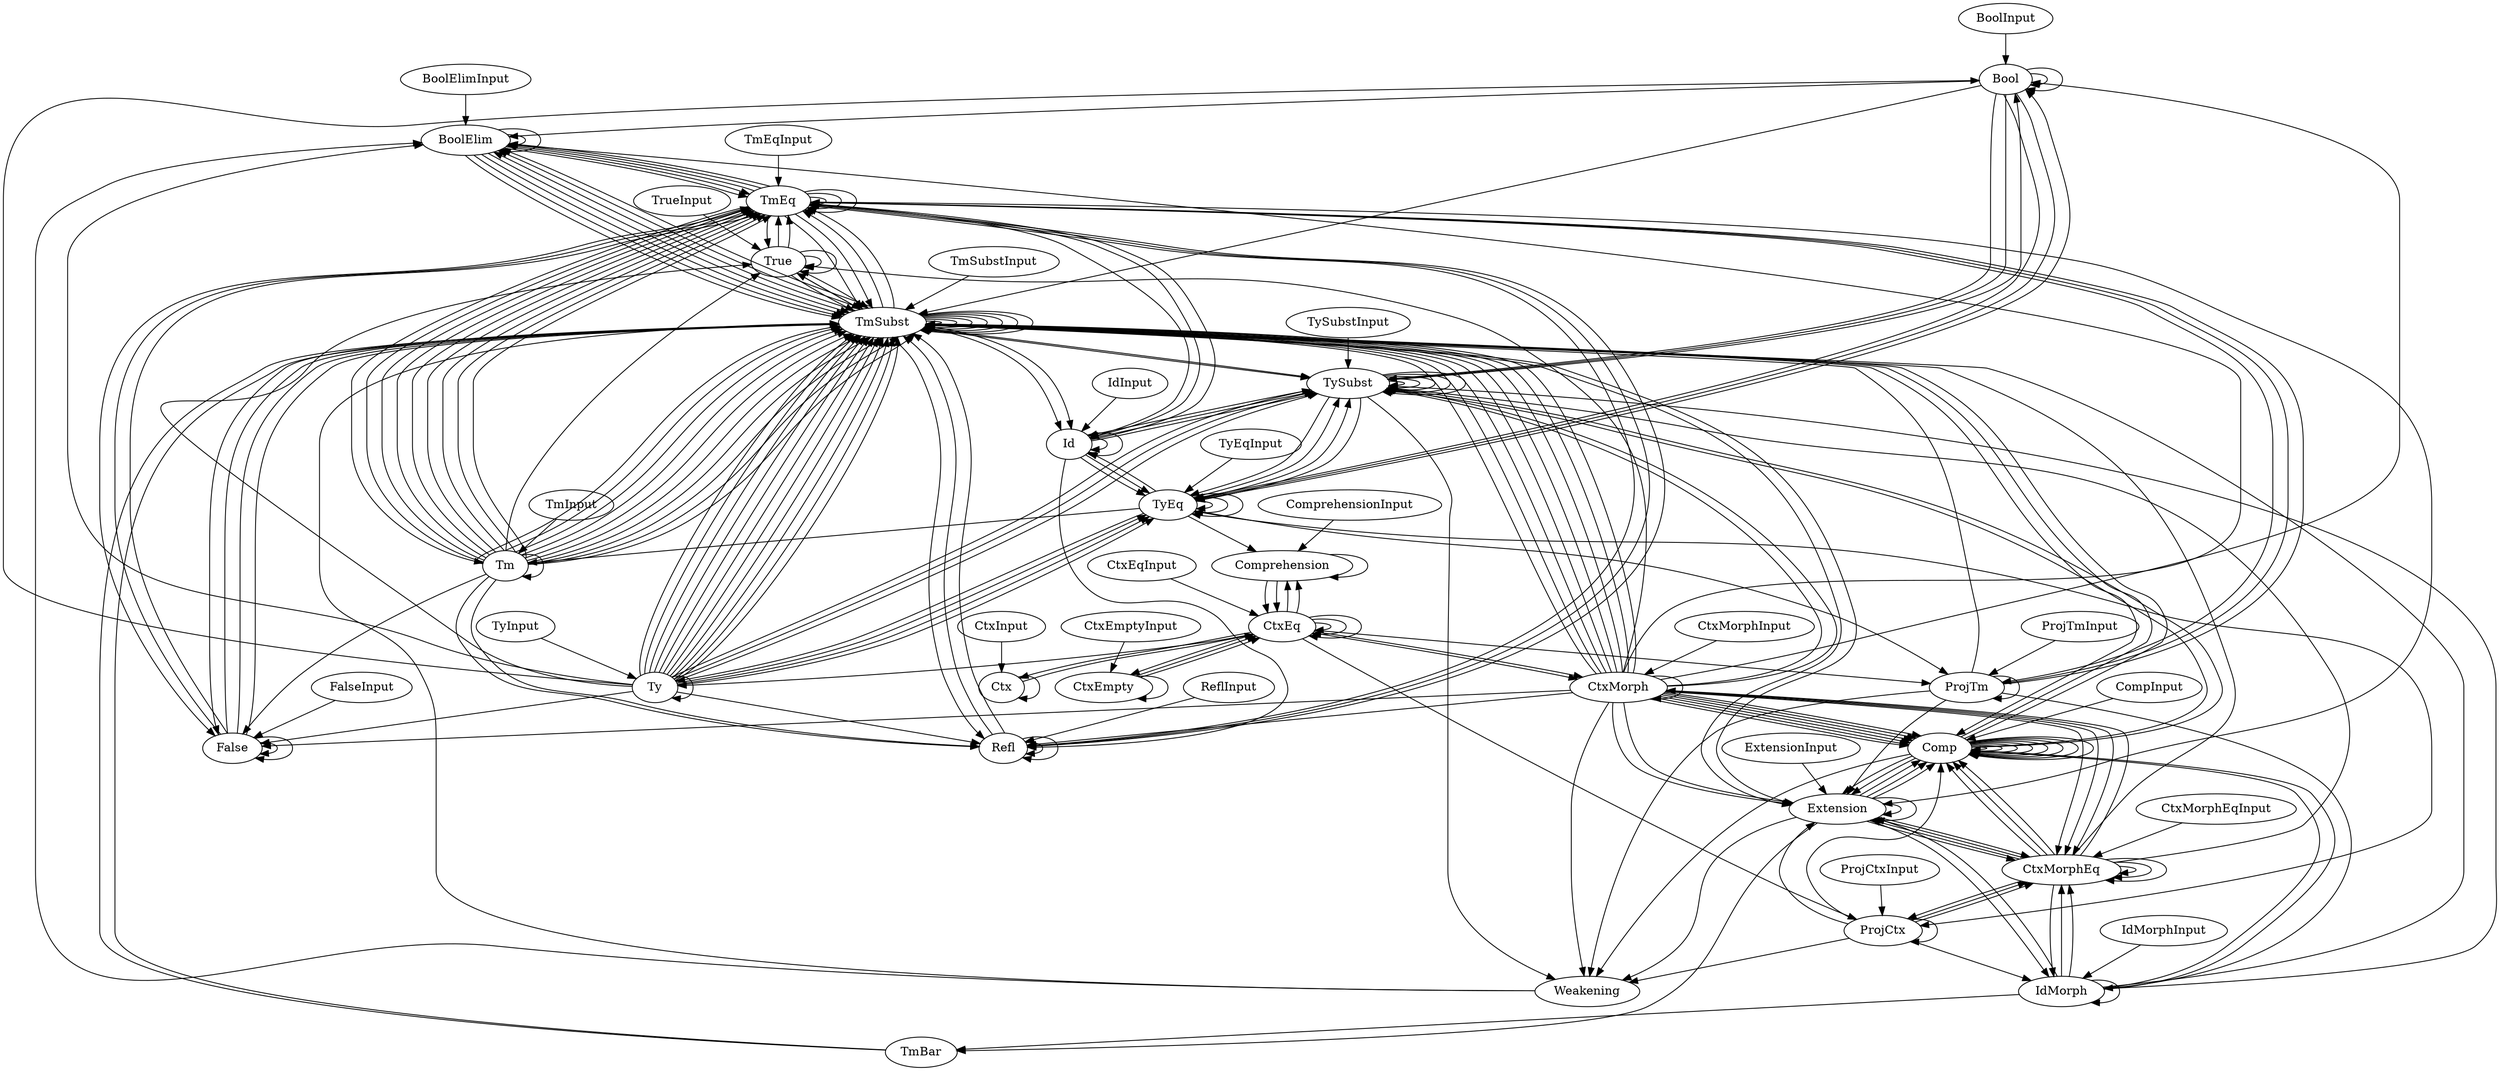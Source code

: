 digraph {
    0 [label=Bool];
    1 [label=BoolElim];
    2 [label=BoolElimInput];
    3 [label=BoolInput];
    4 [label=Comp];
    5 [label=CompInput];
    6 [label=Comprehension];
    7 [label=ComprehensionInput];
    8 [label=Ctx];
    9 [label=CtxEmpty];
    10 [label=CtxEmptyInput];
    11 [label=CtxEq];
    12 [label=CtxEqInput];
    13 [label=CtxInput];
    14 [label=CtxMorph];
    15 [label=CtxMorphEq];
    16 [label=CtxMorphEqInput];
    17 [label=CtxMorphInput];
    18 [label=Extension];
    19 [label=ExtensionInput];
    20 [label=False];
    21 [label=FalseInput];
    22 [label=Id];
    23 [label=IdInput];
    24 [label=IdMorph];
    25 [label=IdMorphInput];
    26 [label=ProjCtx];
    27 [label=ProjCtxInput];
    28 [label=ProjTm];
    29 [label=ProjTmInput];
    30 [label=Refl];
    31 [label=ReflInput];
    32 [label=Tm];
    33 [label=TmBar];
    34 [label=TmEq];
    35 [label=TmEqInput];
    36 [label=TmInput];
    37 [label=TmSubst];
    38 [label=TmSubstInput];
    39 [label=True];
    40 [label=TrueInput];
    41 [label=Ty];
    42 [label=TyEq];
    43 [label=TyEqInput];
    44 [label=TyInput];
    45 [label=TySubst];
    46 [label=TySubstInput];
    47 [label=Weakening];
    0 -> 0;
    0 -> 0;
    0 -> 1;
    0 -> 37;
    0 -> 42;
    0 -> 42;
    0 -> 45;
    0 -> 45;
    1 -> 1;
    1 -> 1;
    1 -> 34;
    1 -> 34;
    1 -> 37;
    1 -> 37;
    1 -> 37;
    1 -> 37;
    2 -> 1;
    3 -> 0;
    4 -> 4;
    4 -> 4;
    4 -> 4;
    4 -> 4;
    4 -> 4;
    4 -> 4;
    4 -> 4;
    4 -> 4;
    4 -> 18;
    4 -> 18;
    4 -> 37;
    4 -> 37;
    4 -> 45;
    4 -> 45;
    4 -> 47;
    5 -> 4;
    6 -> 6;
    6 -> 11;
    6 -> 11;
    7 -> 6;
    8 -> 8;
    8 -> 11;
    9 -> 9;
    9 -> 11;
    9 -> 11;
    10 -> 9;
    11 -> 6;
    11 -> 6;
    11 -> 8;
    11 -> 9;
    11 -> 11;
    11 -> 11;
    11 -> 11;
    11 -> 14;
    11 -> 14;
    11 -> 26;
    11 -> 28;
    11 -> 41;
    12 -> 11;
    13 -> 8;
    14 -> 0;
    14 -> 1;
    14 -> 4;
    14 -> 4;
    14 -> 4;
    14 -> 4;
    14 -> 4;
    14 -> 4;
    14 -> 14;
    14 -> 15;
    14 -> 15;
    14 -> 15;
    14 -> 18;
    14 -> 18;
    14 -> 20;
    14 -> 30;
    14 -> 37;
    14 -> 37;
    14 -> 37;
    14 -> 37;
    14 -> 37;
    14 -> 37;
    14 -> 37;
    14 -> 37;
    14 -> 39;
    14 -> 45;
    14 -> 45;
    14 -> 47;
    15 -> 4;
    15 -> 4;
    15 -> 4;
    15 -> 14;
    15 -> 15;
    15 -> 15;
    15 -> 15;
    15 -> 18;
    15 -> 18;
    15 -> 24;
    15 -> 26;
    15 -> 37;
    15 -> 45;
    16 -> 15;
    17 -> 14;
    18 -> 4;
    18 -> 4;
    18 -> 4;
    18 -> 15;
    18 -> 15;
    18 -> 18;
    18 -> 18;
    18 -> 24;
    18 -> 33;
    18 -> 37;
    18 -> 47;
    19 -> 18;
    20 -> 20;
    20 -> 20;
    20 -> 34;
    20 -> 34;
    20 -> 37;
    20 -> 37;
    20 -> 37;
    21 -> 20;
    22 -> 22;
    22 -> 22;
    22 -> 30;
    22 -> 34;
    22 -> 42;
    22 -> 42;
    22 -> 45;
    22 -> 45;
    23 -> 22;
    24 -> 4;
    24 -> 4;
    24 -> 15;
    24 -> 15;
    24 -> 18;
    24 -> 24;
    24 -> 33;
    24 -> 37;
    24 -> 45;
    25 -> 24;
    26 -> 4;
    26 -> 15;
    26 -> 15;
    26 -> 18;
    26 -> 24;
    26 -> 26;
    26 -> 47;
    27 -> 26;
    28 -> 18;
    28 -> 24;
    28 -> 28;
    28 -> 34;
    28 -> 34;
    28 -> 37;
    28 -> 47;
    29 -> 28;
    30 -> 30;
    30 -> 30;
    30 -> 34;
    30 -> 34;
    30 -> 37;
    30 -> 37;
    31 -> 30;
    32 -> 20;
    32 -> 30;
    32 -> 30;
    32 -> 32;
    32 -> 34;
    32 -> 34;
    32 -> 34;
    32 -> 34;
    32 -> 34;
    32 -> 34;
    32 -> 34;
    32 -> 34;
    32 -> 37;
    32 -> 37;
    32 -> 37;
    32 -> 37;
    32 -> 37;
    32 -> 37;
    32 -> 37;
    32 -> 37;
    32 -> 37;
    32 -> 37;
    32 -> 39;
    33 -> 37;
    33 -> 37;
    34 -> 1;
    34 -> 1;
    34 -> 1;
    34 -> 18;
    34 -> 20;
    34 -> 22;
    34 -> 22;
    34 -> 28;
    34 -> 30;
    34 -> 32;
    34 -> 34;
    34 -> 34;
    34 -> 34;
    34 -> 37;
    34 -> 37;
    34 -> 39;
    35 -> 34;
    36 -> 32;
    37 -> 1;
    37 -> 1;
    37 -> 1;
    37 -> 4;
    37 -> 18;
    37 -> 20;
    37 -> 22;
    37 -> 22;
    37 -> 30;
    37 -> 34;
    37 -> 34;
    37 -> 37;
    37 -> 37;
    37 -> 37;
    37 -> 37;
    37 -> 37;
    37 -> 37;
    37 -> 37;
    37 -> 39;
    37 -> 45;
    37 -> 45;
    38 -> 37;
    39 -> 34;
    39 -> 34;
    39 -> 37;
    39 -> 37;
    39 -> 37;
    39 -> 39;
    39 -> 39;
    40 -> 39;
    41 -> 0;
    41 -> 1;
    41 -> 20;
    41 -> 30;
    41 -> 37;
    41 -> 37;
    41 -> 37;
    41 -> 37;
    41 -> 37;
    41 -> 37;
    41 -> 37;
    41 -> 37;
    41 -> 37;
    41 -> 37;
    41 -> 37;
    41 -> 39;
    41 -> 41;
    41 -> 42;
    41 -> 42;
    41 -> 42;
    41 -> 45;
    41 -> 45;
    41 -> 45;
    42 -> 0;
    42 -> 6;
    42 -> 22;
    42 -> 26;
    42 -> 28;
    42 -> 32;
    42 -> 41;
    42 -> 42;
    42 -> 42;
    42 -> 42;
    42 -> 45;
    42 -> 45;
    43 -> 42;
    44 -> 41;
    45 -> 0;
    45 -> 22;
    45 -> 42;
    45 -> 42;
    45 -> 45;
    45 -> 45;
    45 -> 45;
    45 -> 45;
    45 -> 45;
    45 -> 47;
    46 -> 45;
    47 -> 1;
    47 -> 37;
}